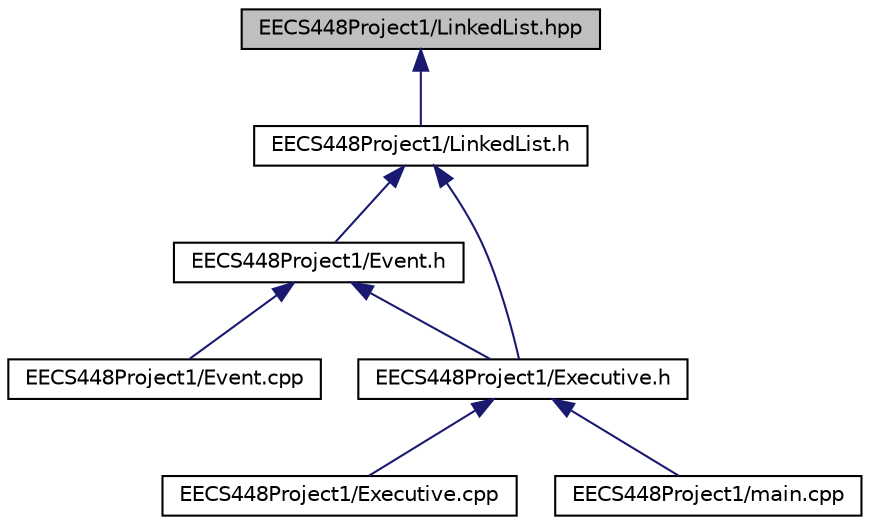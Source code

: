 digraph "EECS448Project1/LinkedList.hpp"
{
  edge [fontname="Helvetica",fontsize="10",labelfontname="Helvetica",labelfontsize="10"];
  node [fontname="Helvetica",fontsize="10",shape=record];
  Node1 [label="EECS448Project1/LinkedList.hpp",height=0.2,width=0.4,color="black", fillcolor="grey75", style="filled", fontcolor="black"];
  Node1 -> Node2 [dir="back",color="midnightblue",fontsize="10",style="solid"];
  Node2 [label="EECS448Project1/LinkedList.h",height=0.2,width=0.4,color="black", fillcolor="white", style="filled",URL="$LinkedList_8h.html"];
  Node2 -> Node3 [dir="back",color="midnightblue",fontsize="10",style="solid"];
  Node3 [label="EECS448Project1/Event.h",height=0.2,width=0.4,color="black", fillcolor="white", style="filled",URL="$Event_8h.html"];
  Node3 -> Node4 [dir="back",color="midnightblue",fontsize="10",style="solid"];
  Node4 [label="EECS448Project1/Event.cpp",height=0.2,width=0.4,color="black", fillcolor="white", style="filled",URL="$Event_8cpp.html"];
  Node3 -> Node5 [dir="back",color="midnightblue",fontsize="10",style="solid"];
  Node5 [label="EECS448Project1/Executive.h",height=0.2,width=0.4,color="black", fillcolor="white", style="filled",URL="$Executive_8h.html"];
  Node5 -> Node6 [dir="back",color="midnightblue",fontsize="10",style="solid"];
  Node6 [label="EECS448Project1/Executive.cpp",height=0.2,width=0.4,color="black", fillcolor="white", style="filled",URL="$Executive_8cpp.html"];
  Node5 -> Node7 [dir="back",color="midnightblue",fontsize="10",style="solid"];
  Node7 [label="EECS448Project1/main.cpp",height=0.2,width=0.4,color="black", fillcolor="white", style="filled",URL="$main_8cpp.html"];
  Node2 -> Node5 [dir="back",color="midnightblue",fontsize="10",style="solid"];
}
